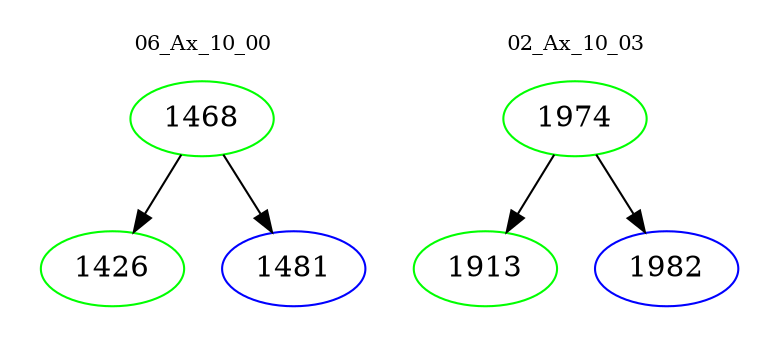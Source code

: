 digraph{
subgraph cluster_0 {
color = white
label = "06_Ax_10_00";
fontsize=10;
T0_1468 [label="1468", color="green"]
T0_1468 -> T0_1426 [color="black"]
T0_1426 [label="1426", color="green"]
T0_1468 -> T0_1481 [color="black"]
T0_1481 [label="1481", color="blue"]
}
subgraph cluster_1 {
color = white
label = "02_Ax_10_03";
fontsize=10;
T1_1974 [label="1974", color="green"]
T1_1974 -> T1_1913 [color="black"]
T1_1913 [label="1913", color="green"]
T1_1974 -> T1_1982 [color="black"]
T1_1982 [label="1982", color="blue"]
}
}
